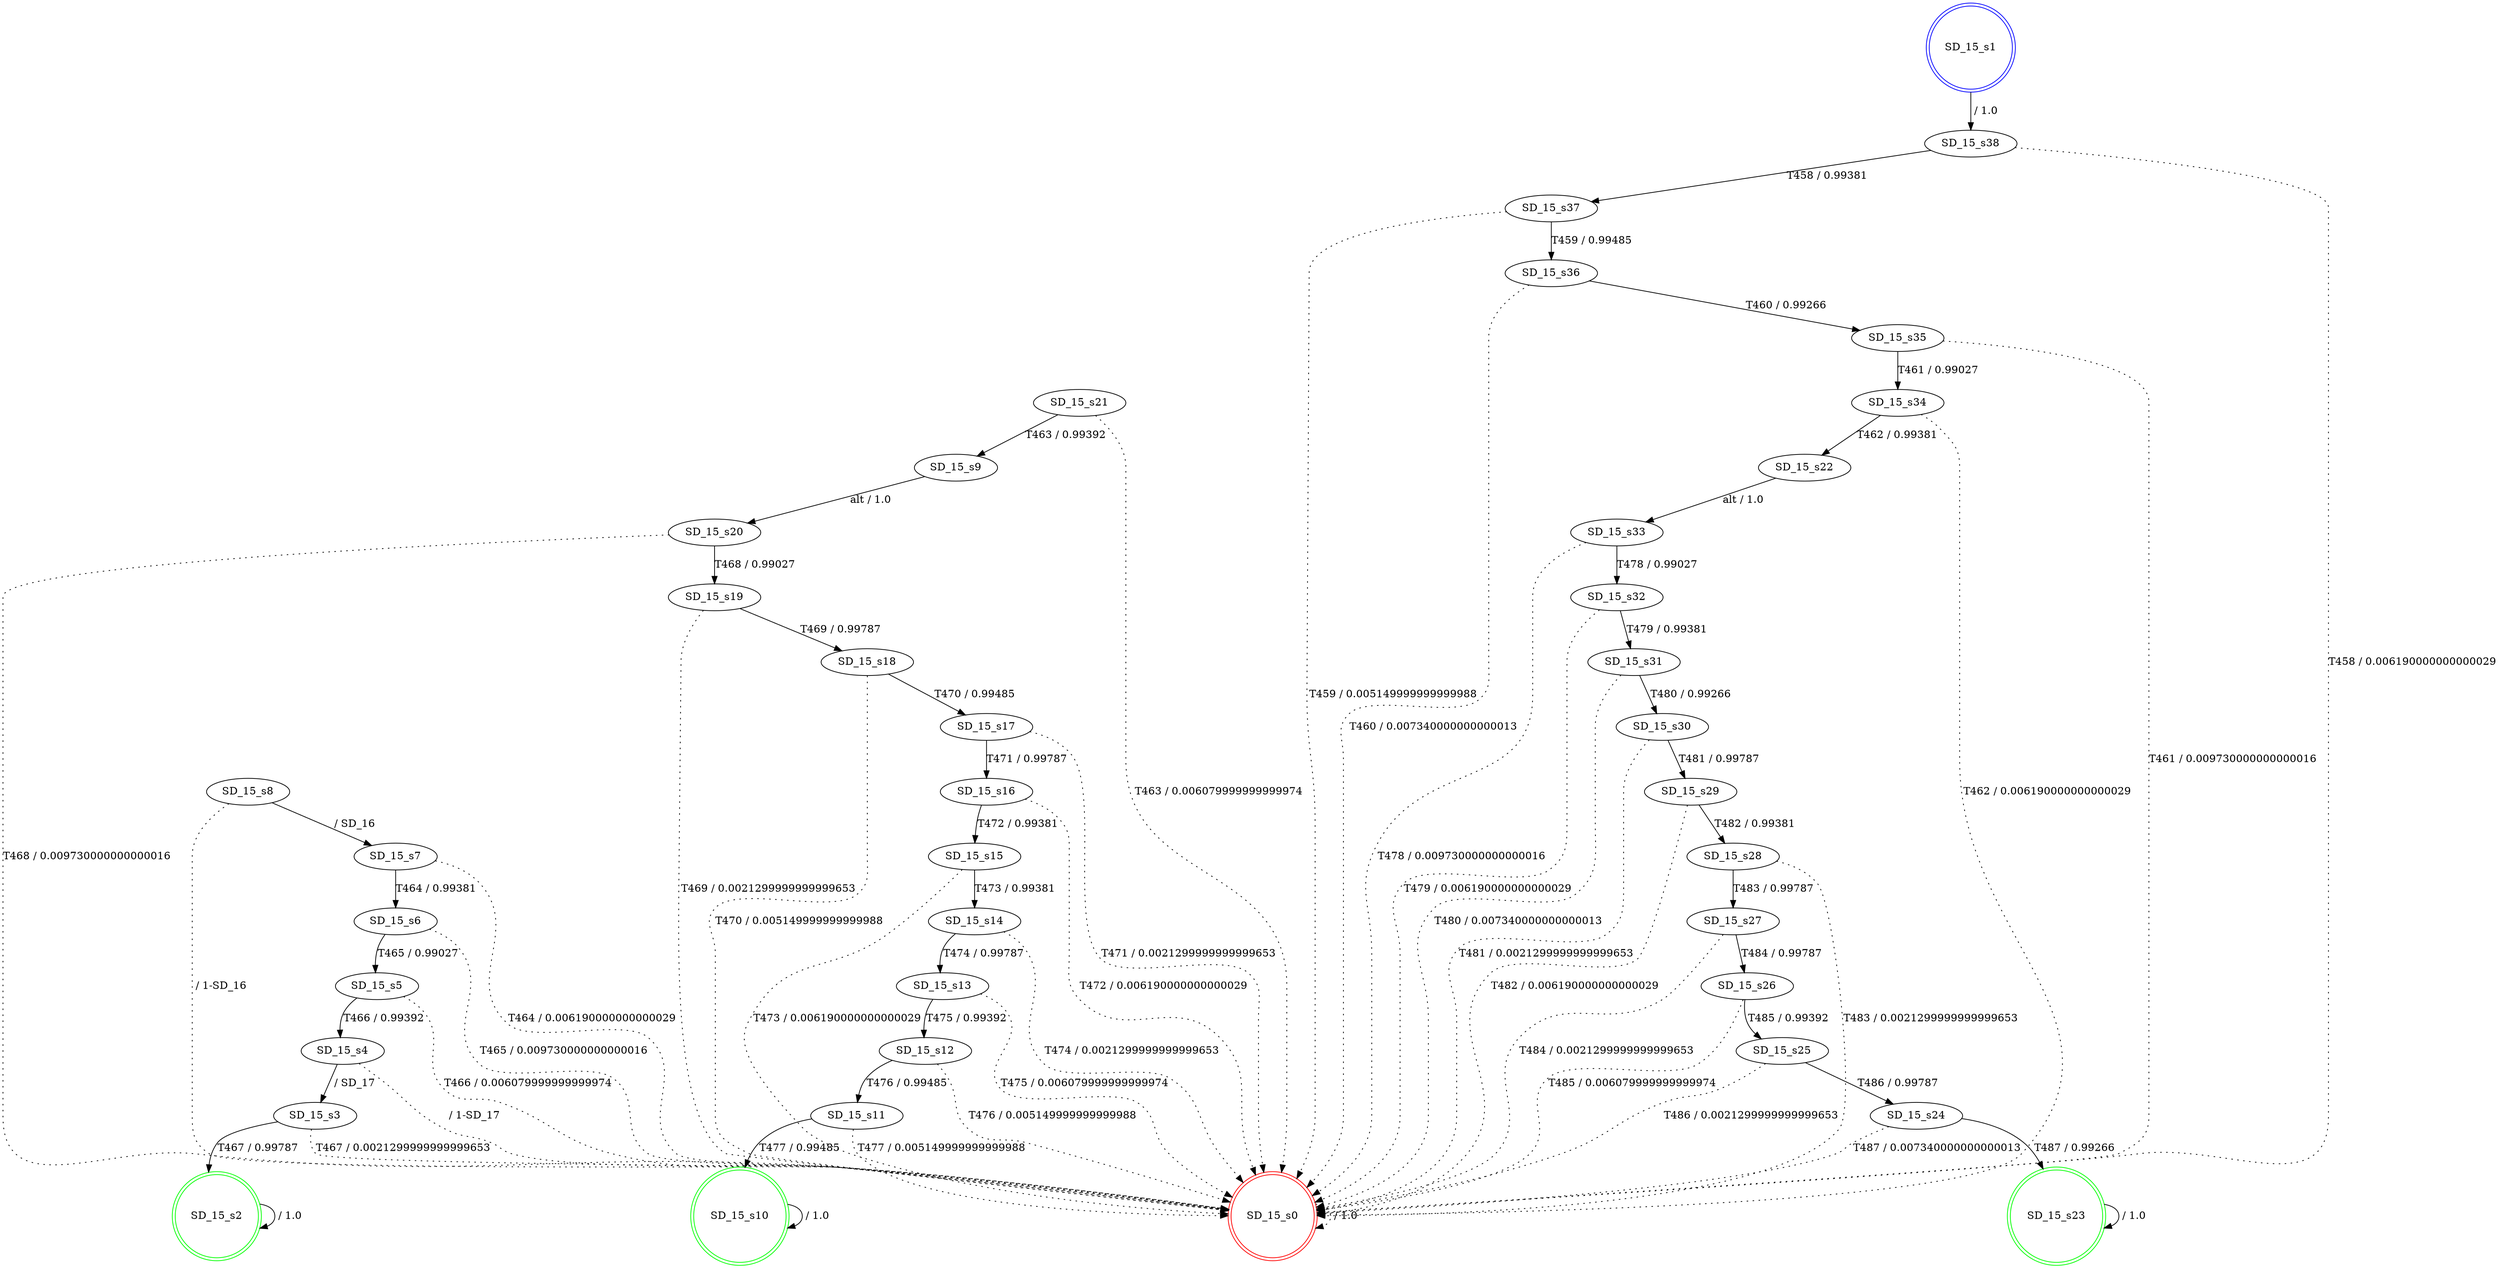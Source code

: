digraph graphname {
SD_15_s0 [label="SD_15_s0",color=red,shape=doublecircle ];
SD_15_s1 [label="SD_15_s1",color=blue,shape=doublecircle ];
SD_15_s2 [label="SD_15_s2",color=green,shape=doublecircle ];
SD_15_s3 [label="SD_15_s3" ];
SD_15_s4 [label="SD_15_s4" ];
SD_15_s5 [label="SD_15_s5" ];
SD_15_s6 [label="SD_15_s6" ];
SD_15_s7 [label="SD_15_s7" ];
SD_15_s8 [label="SD_15_s8" ];
SD_15_s9 [label="SD_15_s9" ];
SD_15_s10 [label="SD_15_s10",color=green,shape=doublecircle ];
SD_15_s11 [label="SD_15_s11" ];
SD_15_s12 [label="SD_15_s12" ];
SD_15_s13 [label="SD_15_s13" ];
SD_15_s14 [label="SD_15_s14" ];
SD_15_s15 [label="SD_15_s15" ];
SD_15_s16 [label="SD_15_s16" ];
SD_15_s17 [label="SD_15_s17" ];
SD_15_s18 [label="SD_15_s18" ];
SD_15_s19 [label="SD_15_s19" ];
SD_15_s20 [label="SD_15_s20" ];
SD_15_s21 [label="SD_15_s21" ];
SD_15_s22 [label="SD_15_s22" ];
SD_15_s23 [label="SD_15_s23",color=green,shape=doublecircle ];
SD_15_s24 [label="SD_15_s24" ];
SD_15_s25 [label="SD_15_s25" ];
SD_15_s26 [label="SD_15_s26" ];
SD_15_s27 [label="SD_15_s27" ];
SD_15_s28 [label="SD_15_s28" ];
SD_15_s29 [label="SD_15_s29" ];
SD_15_s30 [label="SD_15_s30" ];
SD_15_s31 [label="SD_15_s31" ];
SD_15_s32 [label="SD_15_s32" ];
SD_15_s33 [label="SD_15_s33" ];
SD_15_s34 [label="SD_15_s34" ];
SD_15_s35 [label="SD_15_s35" ];
SD_15_s36 [label="SD_15_s36" ];
SD_15_s37 [label="SD_15_s37" ];
SD_15_s38 [label="SD_15_s38" ];
SD_15_s0 -> SD_15_s0 [label=" / 1.0", style=dotted];
SD_15_s1 -> SD_15_s38 [label=" / 1.0"];
SD_15_s2 -> SD_15_s2 [label=" / 1.0"];
SD_15_s3 -> SD_15_s2 [label="T467 / 0.99787"];
SD_15_s3 -> SD_15_s0 [label="T467 / 0.0021299999999999653", style=dotted];
SD_15_s4 -> SD_15_s3 [label=" / SD_17"];
SD_15_s4 -> SD_15_s0 [label=" / 1-SD_17", style=dotted];
SD_15_s5 -> SD_15_s4 [label="T466 / 0.99392"];
SD_15_s5 -> SD_15_s0 [label="T466 / 0.006079999999999974", style=dotted];
SD_15_s6 -> SD_15_s5 [label="T465 / 0.99027"];
SD_15_s6 -> SD_15_s0 [label="T465 / 0.009730000000000016", style=dotted];
SD_15_s7 -> SD_15_s6 [label="T464 / 0.99381"];
SD_15_s7 -> SD_15_s0 [label="T464 / 0.006190000000000029", style=dotted];
SD_15_s8 -> SD_15_s7 [label=" / SD_16"];
SD_15_s8 -> SD_15_s0 [label=" / 1-SD_16", style=dotted];
SD_15_s9 -> SD_15_s20 [label="alt / 1.0"];
SD_15_s10 -> SD_15_s10 [label=" / 1.0"];
SD_15_s11 -> SD_15_s10 [label="T477 / 0.99485"];
SD_15_s11 -> SD_15_s0 [label="T477 / 0.005149999999999988", style=dotted];
SD_15_s12 -> SD_15_s11 [label="T476 / 0.99485"];
SD_15_s12 -> SD_15_s0 [label="T476 / 0.005149999999999988", style=dotted];
SD_15_s13 -> SD_15_s12 [label="T475 / 0.99392"];
SD_15_s13 -> SD_15_s0 [label="T475 / 0.006079999999999974", style=dotted];
SD_15_s14 -> SD_15_s13 [label="T474 / 0.99787"];
SD_15_s14 -> SD_15_s0 [label="T474 / 0.0021299999999999653", style=dotted];
SD_15_s15 -> SD_15_s14 [label="T473 / 0.99381"];
SD_15_s15 -> SD_15_s0 [label="T473 / 0.006190000000000029", style=dotted];
SD_15_s16 -> SD_15_s15 [label="T472 / 0.99381"];
SD_15_s16 -> SD_15_s0 [label="T472 / 0.006190000000000029", style=dotted];
SD_15_s17 -> SD_15_s16 [label="T471 / 0.99787"];
SD_15_s17 -> SD_15_s0 [label="T471 / 0.0021299999999999653", style=dotted];
SD_15_s18 -> SD_15_s17 [label="T470 / 0.99485"];
SD_15_s18 -> SD_15_s0 [label="T470 / 0.005149999999999988", style=dotted];
SD_15_s19 -> SD_15_s18 [label="T469 / 0.99787"];
SD_15_s19 -> SD_15_s0 [label="T469 / 0.0021299999999999653", style=dotted];
SD_15_s20 -> SD_15_s19 [label="T468 / 0.99027"];
SD_15_s20 -> SD_15_s0 [label="T468 / 0.009730000000000016", style=dotted];
SD_15_s21 -> SD_15_s9 [label="T463 / 0.99392"];
SD_15_s21 -> SD_15_s0 [label="T463 / 0.006079999999999974", style=dotted];
SD_15_s22 -> SD_15_s33 [label="alt / 1.0"];
SD_15_s23 -> SD_15_s23 [label=" / 1.0"];
SD_15_s24 -> SD_15_s23 [label="T487 / 0.99266"];
SD_15_s24 -> SD_15_s0 [label="T487 / 0.007340000000000013", style=dotted];
SD_15_s25 -> SD_15_s24 [label="T486 / 0.99787"];
SD_15_s25 -> SD_15_s0 [label="T486 / 0.0021299999999999653", style=dotted];
SD_15_s26 -> SD_15_s25 [label="T485 / 0.99392"];
SD_15_s26 -> SD_15_s0 [label="T485 / 0.006079999999999974", style=dotted];
SD_15_s27 -> SD_15_s26 [label="T484 / 0.99787"];
SD_15_s27 -> SD_15_s0 [label="T484 / 0.0021299999999999653", style=dotted];
SD_15_s28 -> SD_15_s27 [label="T483 / 0.99787"];
SD_15_s28 -> SD_15_s0 [label="T483 / 0.0021299999999999653", style=dotted];
SD_15_s29 -> SD_15_s28 [label="T482 / 0.99381"];
SD_15_s29 -> SD_15_s0 [label="T482 / 0.006190000000000029", style=dotted];
SD_15_s30 -> SD_15_s29 [label="T481 / 0.99787"];
SD_15_s30 -> SD_15_s0 [label="T481 / 0.0021299999999999653", style=dotted];
SD_15_s31 -> SD_15_s30 [label="T480 / 0.99266"];
SD_15_s31 -> SD_15_s0 [label="T480 / 0.007340000000000013", style=dotted];
SD_15_s32 -> SD_15_s31 [label="T479 / 0.99381"];
SD_15_s32 -> SD_15_s0 [label="T479 / 0.006190000000000029", style=dotted];
SD_15_s33 -> SD_15_s32 [label="T478 / 0.99027"];
SD_15_s33 -> SD_15_s0 [label="T478 / 0.009730000000000016", style=dotted];
SD_15_s34 -> SD_15_s22 [label="T462 / 0.99381"];
SD_15_s34 -> SD_15_s0 [label="T462 / 0.006190000000000029", style=dotted];
SD_15_s35 -> SD_15_s34 [label="T461 / 0.99027"];
SD_15_s35 -> SD_15_s0 [label="T461 / 0.009730000000000016", style=dotted];
SD_15_s36 -> SD_15_s35 [label="T460 / 0.99266"];
SD_15_s36 -> SD_15_s0 [label="T460 / 0.007340000000000013", style=dotted];
SD_15_s37 -> SD_15_s36 [label="T459 / 0.99485"];
SD_15_s37 -> SD_15_s0 [label="T459 / 0.005149999999999988", style=dotted];
SD_15_s38 -> SD_15_s37 [label="T458 / 0.99381"];
SD_15_s38 -> SD_15_s0 [label="T458 / 0.006190000000000029", style=dotted];
}